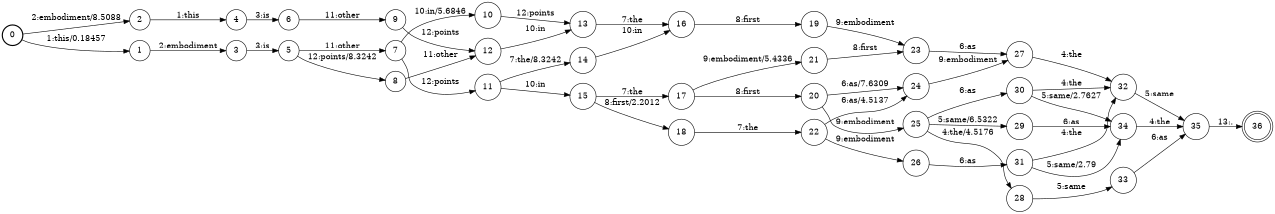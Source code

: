 digraph FST {
rankdir = LR;
size = "8.5,11";
label = "";
center = 1;
orientation = Portrait;
ranksep = "0.4";
nodesep = "0.25";
0 [label = "0", shape = circle, style = bold, fontsize = 14]
	0 -> 1 [label = "1:this/0.18457", fontsize = 14];
	0 -> 2 [label = "2:embodiment/8.5088", fontsize = 14];
1 [label = "1", shape = circle, style = solid, fontsize = 14]
	1 -> 3 [label = "2:embodiment", fontsize = 14];
2 [label = "2", shape = circle, style = solid, fontsize = 14]
	2 -> 4 [label = "1:this", fontsize = 14];
3 [label = "3", shape = circle, style = solid, fontsize = 14]
	3 -> 5 [label = "3:is", fontsize = 14];
4 [label = "4", shape = circle, style = solid, fontsize = 14]
	4 -> 6 [label = "3:is", fontsize = 14];
5 [label = "5", shape = circle, style = solid, fontsize = 14]
	5 -> 7 [label = "11:other", fontsize = 14];
	5 -> 8 [label = "12:points/8.3242", fontsize = 14];
6 [label = "6", shape = circle, style = solid, fontsize = 14]
	6 -> 9 [label = "11:other", fontsize = 14];
7 [label = "7", shape = circle, style = solid, fontsize = 14]
	7 -> 10 [label = "10:in/5.6846", fontsize = 14];
	7 -> 11 [label = "12:points", fontsize = 14];
8 [label = "8", shape = circle, style = solid, fontsize = 14]
	8 -> 12 [label = "11:other", fontsize = 14];
9 [label = "9", shape = circle, style = solid, fontsize = 14]
	9 -> 12 [label = "12:points", fontsize = 14];
10 [label = "10", shape = circle, style = solid, fontsize = 14]
	10 -> 13 [label = "12:points", fontsize = 14];
11 [label = "11", shape = circle, style = solid, fontsize = 14]
	11 -> 14 [label = "7:the/8.3242", fontsize = 14];
	11 -> 15 [label = "10:in", fontsize = 14];
12 [label = "12", shape = circle, style = solid, fontsize = 14]
	12 -> 13 [label = "10:in", fontsize = 14];
13 [label = "13", shape = circle, style = solid, fontsize = 14]
	13 -> 16 [label = "7:the", fontsize = 14];
14 [label = "14", shape = circle, style = solid, fontsize = 14]
	14 -> 16 [label = "10:in", fontsize = 14];
15 [label = "15", shape = circle, style = solid, fontsize = 14]
	15 -> 17 [label = "7:the", fontsize = 14];
	15 -> 18 [label = "8:first/2.2012", fontsize = 14];
16 [label = "16", shape = circle, style = solid, fontsize = 14]
	16 -> 19 [label = "8:first", fontsize = 14];
17 [label = "17", shape = circle, style = solid, fontsize = 14]
	17 -> 21 [label = "9:embodiment/5.4336", fontsize = 14];
	17 -> 20 [label = "8:first", fontsize = 14];
18 [label = "18", shape = circle, style = solid, fontsize = 14]
	18 -> 22 [label = "7:the", fontsize = 14];
19 [label = "19", shape = circle, style = solid, fontsize = 14]
	19 -> 23 [label = "9:embodiment", fontsize = 14];
20 [label = "20", shape = circle, style = solid, fontsize = 14]
	20 -> 25 [label = "9:embodiment", fontsize = 14];
	20 -> 24 [label = "6:as/7.6309", fontsize = 14];
21 [label = "21", shape = circle, style = solid, fontsize = 14]
	21 -> 23 [label = "8:first", fontsize = 14];
22 [label = "22", shape = circle, style = solid, fontsize = 14]
	22 -> 26 [label = "9:embodiment", fontsize = 14];
	22 -> 24 [label = "6:as/4.5137", fontsize = 14];
23 [label = "23", shape = circle, style = solid, fontsize = 14]
	23 -> 27 [label = "6:as", fontsize = 14];
24 [label = "24", shape = circle, style = solid, fontsize = 14]
	24 -> 27 [label = "9:embodiment", fontsize = 14];
25 [label = "25", shape = circle, style = solid, fontsize = 14]
	25 -> 29 [label = "5:same/6.5322", fontsize = 14];
	25 -> 30 [label = "6:as", fontsize = 14];
	25 -> 28 [label = "4:the/4.5176", fontsize = 14];
26 [label = "26", shape = circle, style = solid, fontsize = 14]
	26 -> 31 [label = "6:as", fontsize = 14];
27 [label = "27", shape = circle, style = solid, fontsize = 14]
	27 -> 32 [label = "4:the", fontsize = 14];
28 [label = "28", shape = circle, style = solid, fontsize = 14]
	28 -> 33 [label = "5:same", fontsize = 14];
29 [label = "29", shape = circle, style = solid, fontsize = 14]
	29 -> 34 [label = "6:as", fontsize = 14];
30 [label = "30", shape = circle, style = solid, fontsize = 14]
	30 -> 34 [label = "5:same/2.7627", fontsize = 14];
	30 -> 32 [label = "4:the", fontsize = 14];
31 [label = "31", shape = circle, style = solid, fontsize = 14]
	31 -> 34 [label = "5:same/2.79", fontsize = 14];
	31 -> 32 [label = "4:the", fontsize = 14];
32 [label = "32", shape = circle, style = solid, fontsize = 14]
	32 -> 35 [label = "5:same", fontsize = 14];
33 [label = "33", shape = circle, style = solid, fontsize = 14]
	33 -> 35 [label = "6:as", fontsize = 14];
34 [label = "34", shape = circle, style = solid, fontsize = 14]
	34 -> 35 [label = "4:the", fontsize = 14];
35 [label = "35", shape = circle, style = solid, fontsize = 14]
	35 -> 36 [label = "13:.", fontsize = 14];
36 [label = "36", shape = doublecircle, style = solid, fontsize = 14]
}
